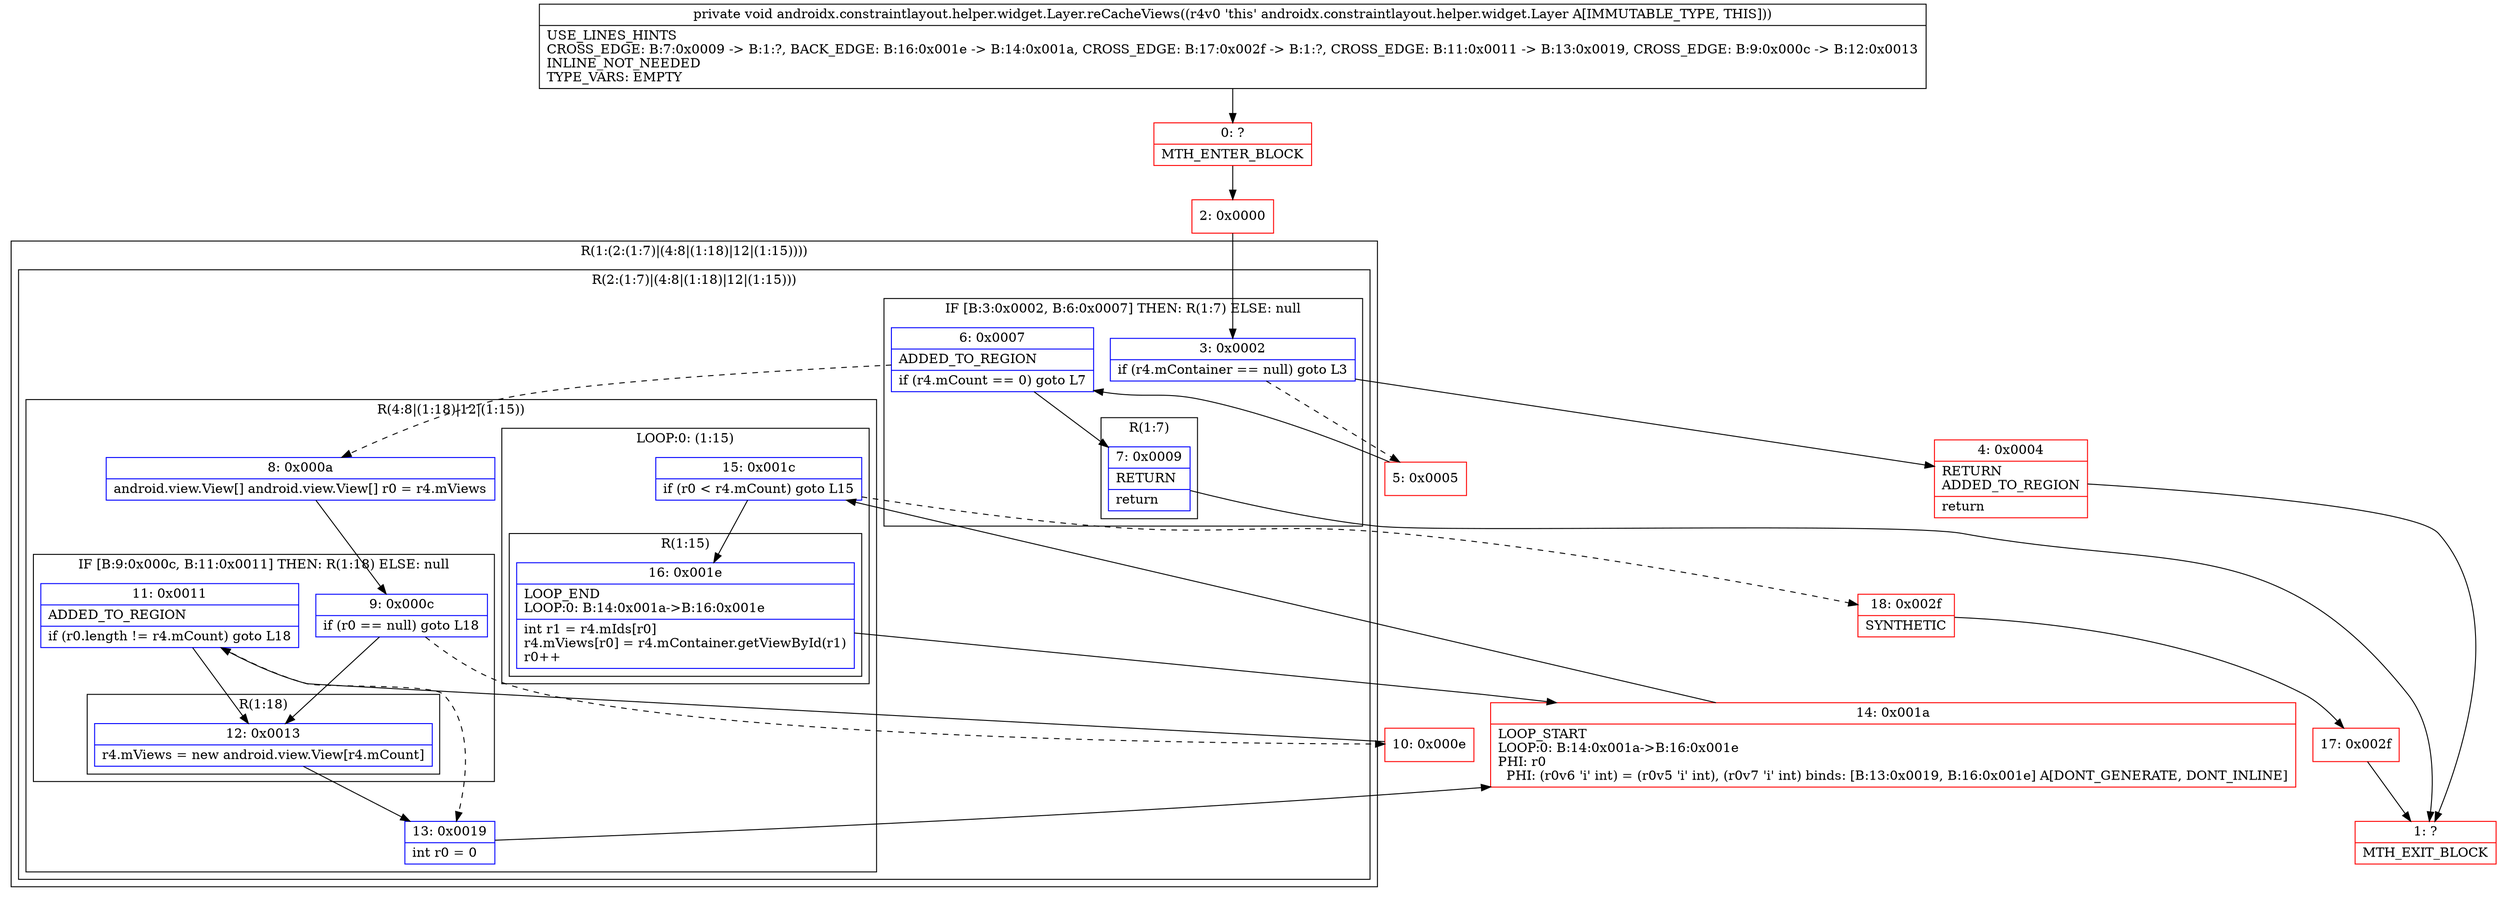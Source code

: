 digraph "CFG forandroidx.constraintlayout.helper.widget.Layer.reCacheViews()V" {
subgraph cluster_Region_73531941 {
label = "R(1:(2:(1:7)|(4:8|(1:18)|12|(1:15))))";
node [shape=record,color=blue];
subgraph cluster_Region_449275949 {
label = "R(2:(1:7)|(4:8|(1:18)|12|(1:15)))";
node [shape=record,color=blue];
subgraph cluster_IfRegion_787657726 {
label = "IF [B:3:0x0002, B:6:0x0007] THEN: R(1:7) ELSE: null";
node [shape=record,color=blue];
Node_3 [shape=record,label="{3\:\ 0x0002|if (r4.mContainer == null) goto L3\l}"];
Node_6 [shape=record,label="{6\:\ 0x0007|ADDED_TO_REGION\l|if (r4.mCount == 0) goto L7\l}"];
subgraph cluster_Region_1854748643 {
label = "R(1:7)";
node [shape=record,color=blue];
Node_7 [shape=record,label="{7\:\ 0x0009|RETURN\l|return\l}"];
}
}
subgraph cluster_Region_1716681234 {
label = "R(4:8|(1:18)|12|(1:15))";
node [shape=record,color=blue];
Node_8 [shape=record,label="{8\:\ 0x000a|android.view.View[] android.view.View[] r0 = r4.mViews\l}"];
subgraph cluster_IfRegion_975754767 {
label = "IF [B:9:0x000c, B:11:0x0011] THEN: R(1:18) ELSE: null";
node [shape=record,color=blue];
Node_9 [shape=record,label="{9\:\ 0x000c|if (r0 == null) goto L18\l}"];
Node_11 [shape=record,label="{11\:\ 0x0011|ADDED_TO_REGION\l|if (r0.length != r4.mCount) goto L18\l}"];
subgraph cluster_Region_2053796669 {
label = "R(1:18)";
node [shape=record,color=blue];
Node_12 [shape=record,label="{12\:\ 0x0013|r4.mViews = new android.view.View[r4.mCount]\l}"];
}
}
Node_13 [shape=record,label="{13\:\ 0x0019|int r0 = 0\l}"];
subgraph cluster_LoopRegion_540722553 {
label = "LOOP:0: (1:15)";
node [shape=record,color=blue];
Node_15 [shape=record,label="{15\:\ 0x001c|if (r0 \< r4.mCount) goto L15\l}"];
subgraph cluster_Region_1198872803 {
label = "R(1:15)";
node [shape=record,color=blue];
Node_16 [shape=record,label="{16\:\ 0x001e|LOOP_END\lLOOP:0: B:14:0x001a\-\>B:16:0x001e\l|int r1 = r4.mIds[r0]\lr4.mViews[r0] = r4.mContainer.getViewById(r1)\lr0++\l}"];
}
}
}
}
}
Node_0 [shape=record,color=red,label="{0\:\ ?|MTH_ENTER_BLOCK\l}"];
Node_2 [shape=record,color=red,label="{2\:\ 0x0000}"];
Node_4 [shape=record,color=red,label="{4\:\ 0x0004|RETURN\lADDED_TO_REGION\l|return\l}"];
Node_1 [shape=record,color=red,label="{1\:\ ?|MTH_EXIT_BLOCK\l}"];
Node_5 [shape=record,color=red,label="{5\:\ 0x0005}"];
Node_10 [shape=record,color=red,label="{10\:\ 0x000e}"];
Node_14 [shape=record,color=red,label="{14\:\ 0x001a|LOOP_START\lLOOP:0: B:14:0x001a\-\>B:16:0x001e\lPHI: r0 \l  PHI: (r0v6 'i' int) = (r0v5 'i' int), (r0v7 'i' int) binds: [B:13:0x0019, B:16:0x001e] A[DONT_GENERATE, DONT_INLINE]\l}"];
Node_18 [shape=record,color=red,label="{18\:\ 0x002f|SYNTHETIC\l}"];
Node_17 [shape=record,color=red,label="{17\:\ 0x002f}"];
MethodNode[shape=record,label="{private void androidx.constraintlayout.helper.widget.Layer.reCacheViews((r4v0 'this' androidx.constraintlayout.helper.widget.Layer A[IMMUTABLE_TYPE, THIS]))  | USE_LINES_HINTS\lCROSS_EDGE: B:7:0x0009 \-\> B:1:?, BACK_EDGE: B:16:0x001e \-\> B:14:0x001a, CROSS_EDGE: B:17:0x002f \-\> B:1:?, CROSS_EDGE: B:11:0x0011 \-\> B:13:0x0019, CROSS_EDGE: B:9:0x000c \-\> B:12:0x0013\lINLINE_NOT_NEEDED\lTYPE_VARS: EMPTY\l}"];
MethodNode -> Node_0;Node_3 -> Node_4;
Node_3 -> Node_5[style=dashed];
Node_6 -> Node_7;
Node_6 -> Node_8[style=dashed];
Node_7 -> Node_1;
Node_8 -> Node_9;
Node_9 -> Node_10[style=dashed];
Node_9 -> Node_12;
Node_11 -> Node_12;
Node_11 -> Node_13[style=dashed];
Node_12 -> Node_13;
Node_13 -> Node_14;
Node_15 -> Node_16;
Node_15 -> Node_18[style=dashed];
Node_16 -> Node_14;
Node_0 -> Node_2;
Node_2 -> Node_3;
Node_4 -> Node_1;
Node_5 -> Node_6;
Node_10 -> Node_11;
Node_14 -> Node_15;
Node_18 -> Node_17;
Node_17 -> Node_1;
}

